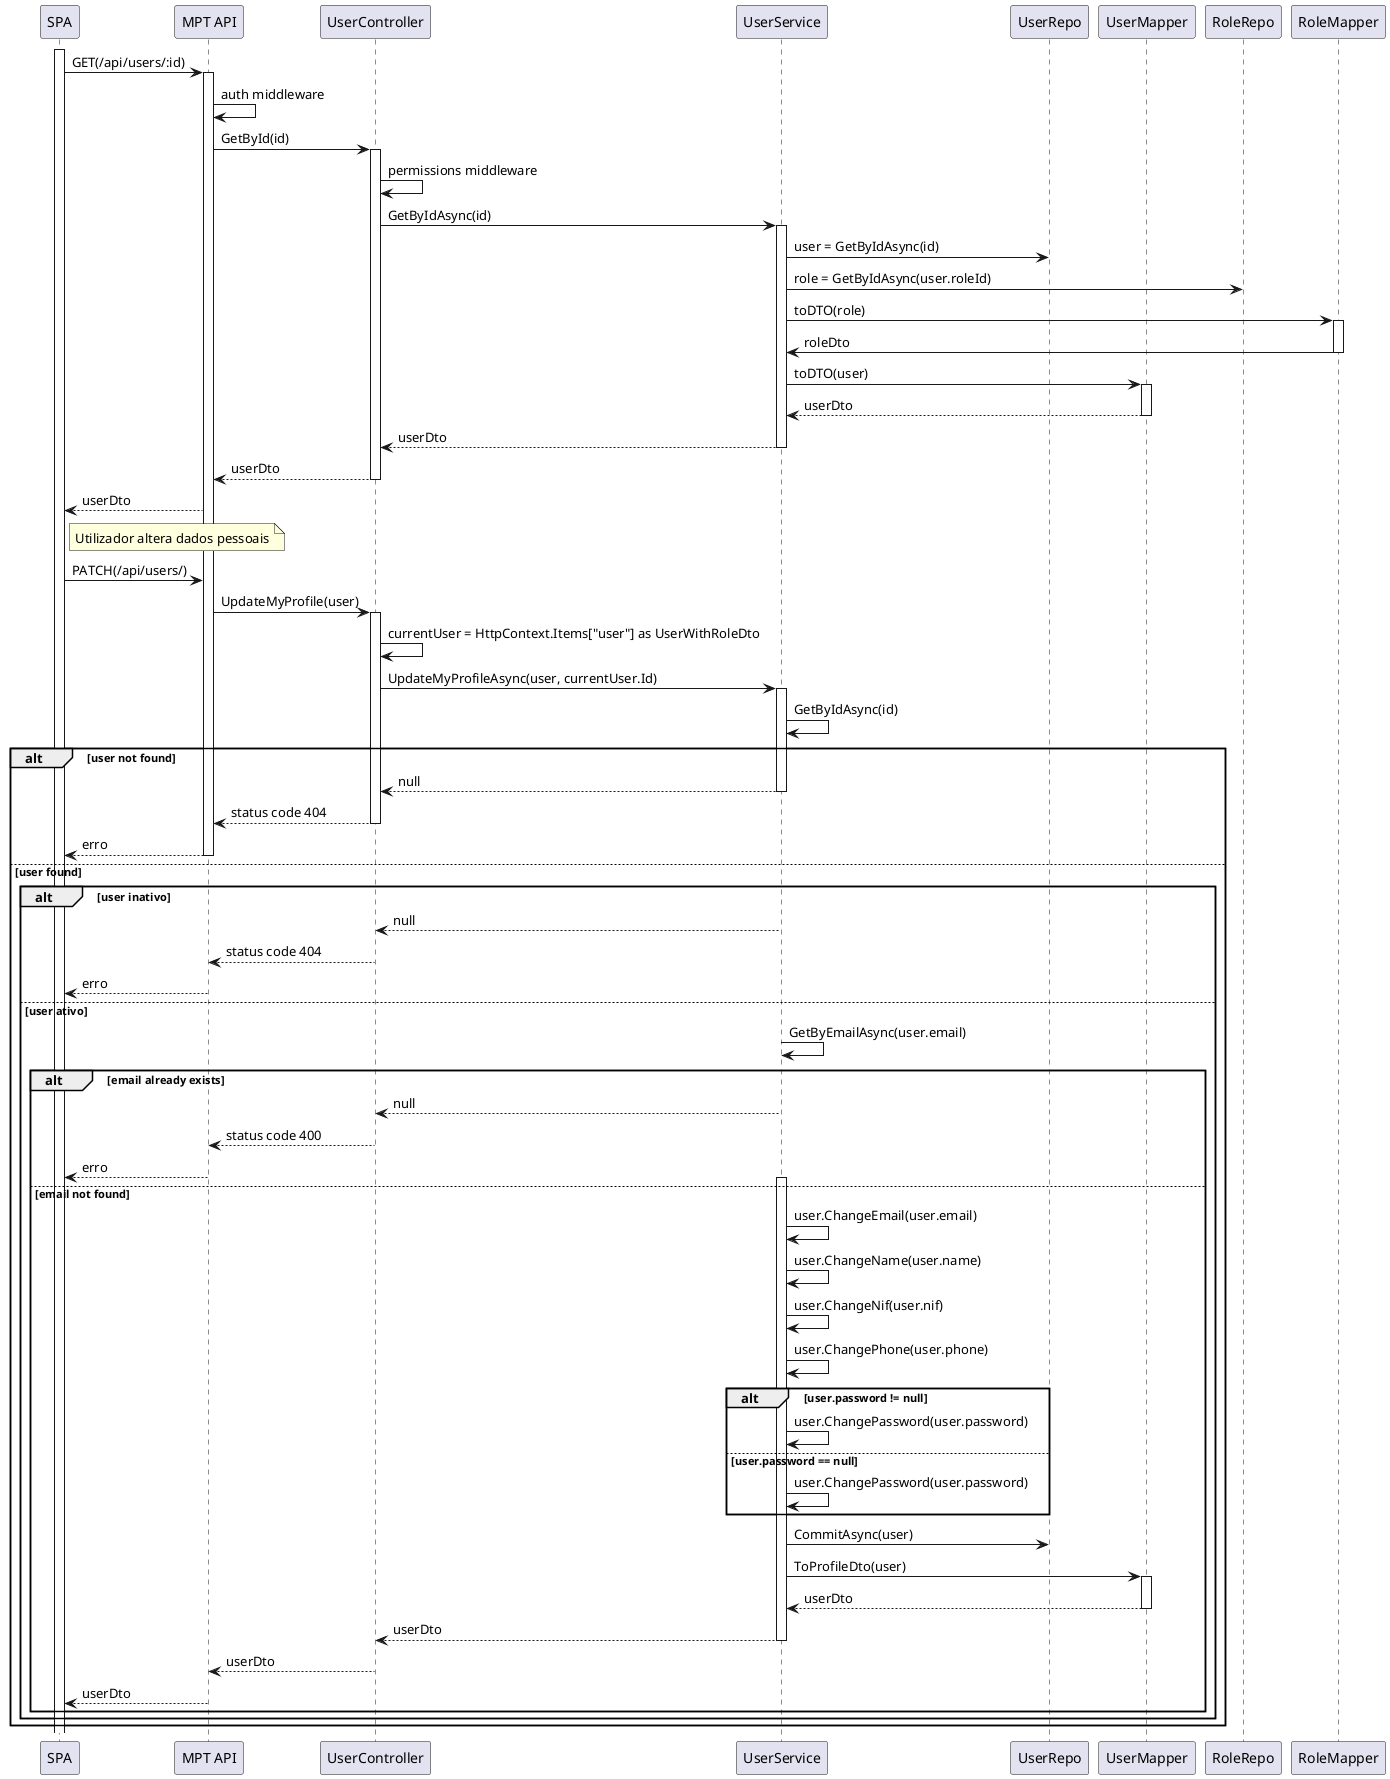 @startuml
participant SPA
participant "MPT API" as API
participant "UserController" as Ctrl
participant "UserService" as Srv
participant "UserRepo" as Repo
participant "UserMapper" as Map
participant "RoleRepo" as rr
participant "RoleMapper" as rm

activate SPA
SPA -> API: GET(/api/users/:id)
activate API

API -> API: auth middleware 
API -> Ctrl: GetById(id)
activate Ctrl

Ctrl -> Ctrl: permissions middleware 
Ctrl -> Srv: GetByIdAsync(id)
activate Srv

Srv -> Repo: user = GetByIdAsync(id)

Srv -> rr: role = GetByIdAsync(user.roleId)

Srv -> rm: toDTO(role)
activate rm
rm -> Srv: roleDto
deactivate rm

Srv -> Map: toDTO(user)
activate Map
Map --> Srv: userDto
deactivate Map

Srv --> Ctrl: userDto

deactivate Srv
Ctrl --> API: userDto
deactivate Ctrl

API --> SPA: userDto

note right of SPA 
    Utilizador altera dados pessoais
end note

SPA -> API: PATCH(/api/users/)

API -> Ctrl: UpdateMyProfile(user)
activate Ctrl

Ctrl -> Ctrl: currentUser = HttpContext.Items["user"] as UserWithRoleDto

Ctrl -> Srv: UpdateMyProfileAsync(user, currentUser.Id)
activate Srv

Srv -> Srv: GetByIdAsync(id)

alt user not found
    Srv --> Ctrl: null
    deactivate Srv

    Ctrl --> API: status code 404
    deactivate Ctrl

    API --> SPA: erro
    deactivate API

else user found

    alt user inativo
        Srv --> Ctrl: null
        deactivate Srv

        Ctrl --> API: status code 404
        deactivate Ctrl

        API --> SPA: erro
        deactivate API

    else user ativo

        Srv -> Srv: GetByEmailAsync(user.email)

        alt email already exists
            Srv --> Ctrl: null
            deactivate Srv

            Ctrl --> API: status code 400
            deactivate Ctrl

            API --> SPA: erro
            deactivate API

        else email not found

            activate Srv
            Srv -> Srv: user.ChangeEmail(user.email)
            Srv -> Srv: user.ChangeName(user.name)
            Srv -> Srv: user.ChangeNif(user.nif)
            Srv -> Srv: user.ChangePhone(user.phone)

            alt user.password != null
                Srv -> Srv: user.ChangePassword(user.password)
            else user.password == null
                Srv -> Srv: user.ChangePassword(user.password)
            end

            Srv -> Repo: CommitAsync(user)
            Srv -> Map: ToProfileDto(user)
            activate Map
            Map --> Srv: userDto
            deactivate Map

            Srv --> Ctrl: userDto
            deactivate Srv

            Ctrl --> API: userDto
            deactivate Ctrl

            API --> SPA: userDto
            deactivate API

        end

    end

end





@enduml